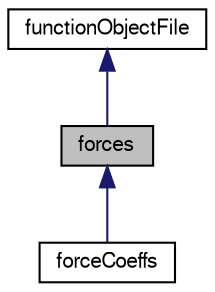 digraph "forces"
{
  bgcolor="transparent";
  edge [fontname="FreeSans",fontsize="10",labelfontname="FreeSans",labelfontsize="10"];
  node [fontname="FreeSans",fontsize="10",shape=record];
  Node0 [label="forces",height=0.2,width=0.4,color="black", fillcolor="grey75", style="filled", fontcolor="black"];
  Node1 -> Node0 [dir="back",color="midnightblue",fontsize="10",style="solid",fontname="FreeSans"];
  Node1 [label="functionObjectFile",height=0.2,width=0.4,color="black",URL="$a26122.html",tooltip="Base class for output file data handling. "];
  Node0 -> Node2 [dir="back",color="midnightblue",fontsize="10",style="solid",fontname="FreeSans"];
  Node2 [label="forceCoeffs",height=0.2,width=0.4,color="black",URL="$a28826.html",tooltip="This function object extends the Foam::forces function object by providing lift, drag and moment coef..."];
}
